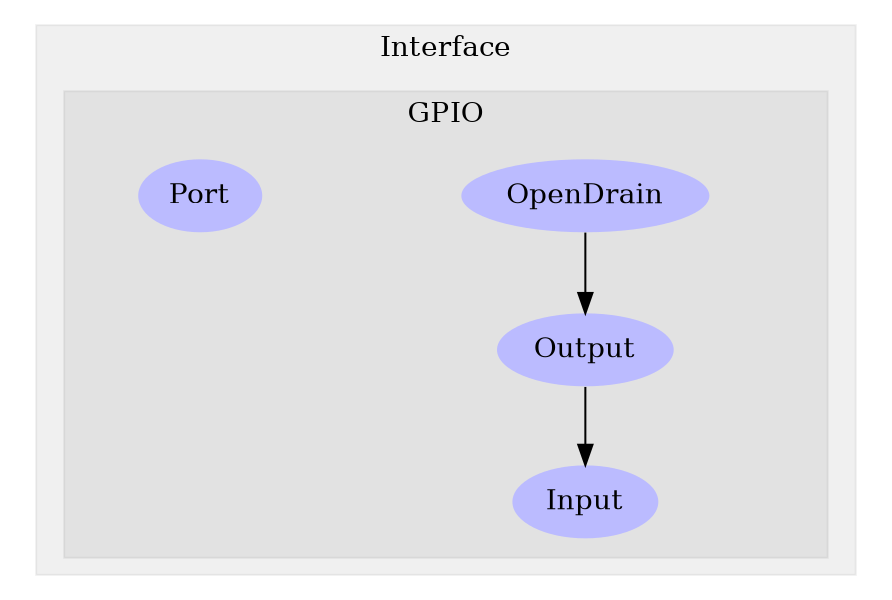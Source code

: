 digraph G {
size="6,4";
ratio="fill";
subgraph cluster_0 {
label="Interface";
color="#0000000F";
style="filled";
subgraph cluster_1 {
label="GPIO";
color="#0000000F";
style="filled";
u0[label="Input",style="filled",fillcolor="#bbbbff",penwidth="0"];
u1[label="Output",style="filled",fillcolor="#bbbbff",penwidth="0"];
u2[label="OpenDrain",style="filled",fillcolor="#bbbbff",penwidth="0"];
u3[label="Port",style="filled",fillcolor="#bbbbff",penwidth="0"];

}

}
u1 -> u0;
u2 -> u1;

}
